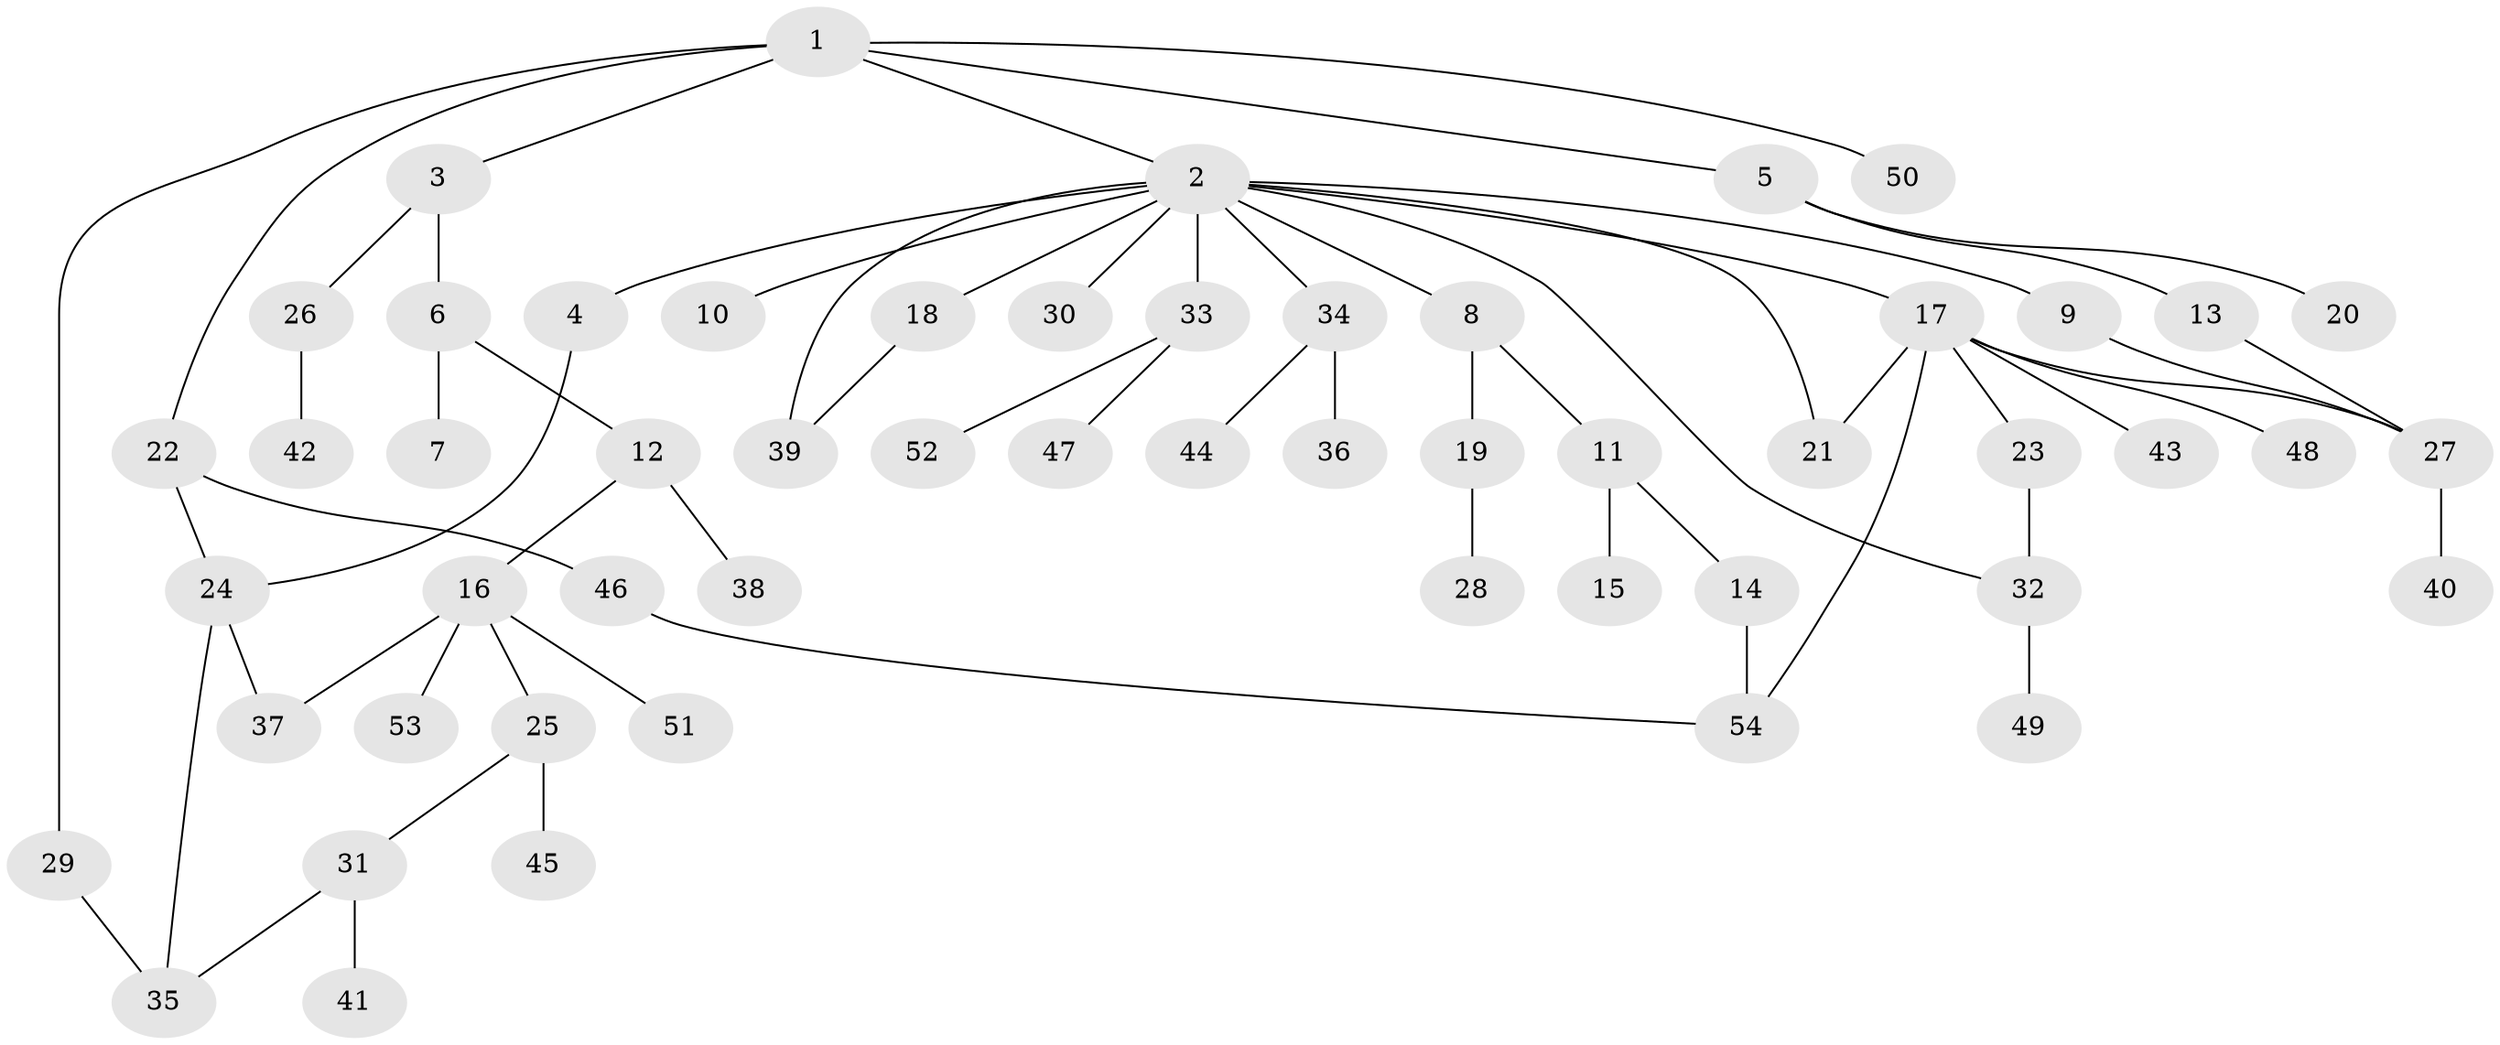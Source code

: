 // coarse degree distribution, {7: 0.02857142857142857, 11: 0.02857142857142857, 4: 0.05714285714285714, 2: 0.22857142857142856, 1: 0.42857142857142855, 3: 0.17142857142857143, 6: 0.02857142857142857, 5: 0.02857142857142857}
// Generated by graph-tools (version 1.1) at 2025/51/02/27/25 19:51:40]
// undirected, 54 vertices, 64 edges
graph export_dot {
graph [start="1"]
  node [color=gray90,style=filled];
  1;
  2;
  3;
  4;
  5;
  6;
  7;
  8;
  9;
  10;
  11;
  12;
  13;
  14;
  15;
  16;
  17;
  18;
  19;
  20;
  21;
  22;
  23;
  24;
  25;
  26;
  27;
  28;
  29;
  30;
  31;
  32;
  33;
  34;
  35;
  36;
  37;
  38;
  39;
  40;
  41;
  42;
  43;
  44;
  45;
  46;
  47;
  48;
  49;
  50;
  51;
  52;
  53;
  54;
  1 -- 2;
  1 -- 3;
  1 -- 5;
  1 -- 22;
  1 -- 29;
  1 -- 50;
  2 -- 4;
  2 -- 8;
  2 -- 9;
  2 -- 10;
  2 -- 17;
  2 -- 18;
  2 -- 30;
  2 -- 33;
  2 -- 34;
  2 -- 39;
  2 -- 32;
  2 -- 21;
  3 -- 6;
  3 -- 26;
  4 -- 24;
  5 -- 13;
  5 -- 20;
  6 -- 7;
  6 -- 12;
  8 -- 11;
  8 -- 19;
  9 -- 27;
  11 -- 14;
  11 -- 15;
  12 -- 16;
  12 -- 38;
  13 -- 27;
  14 -- 54;
  16 -- 25;
  16 -- 51;
  16 -- 53;
  16 -- 37;
  17 -- 21;
  17 -- 23;
  17 -- 43;
  17 -- 48;
  17 -- 54;
  17 -- 27;
  18 -- 39;
  19 -- 28;
  22 -- 24;
  22 -- 46;
  23 -- 32;
  24 -- 37;
  24 -- 35;
  25 -- 31;
  25 -- 45;
  26 -- 42;
  27 -- 40;
  29 -- 35;
  31 -- 41;
  31 -- 35;
  32 -- 49;
  33 -- 47;
  33 -- 52;
  34 -- 36;
  34 -- 44;
  46 -- 54;
}
